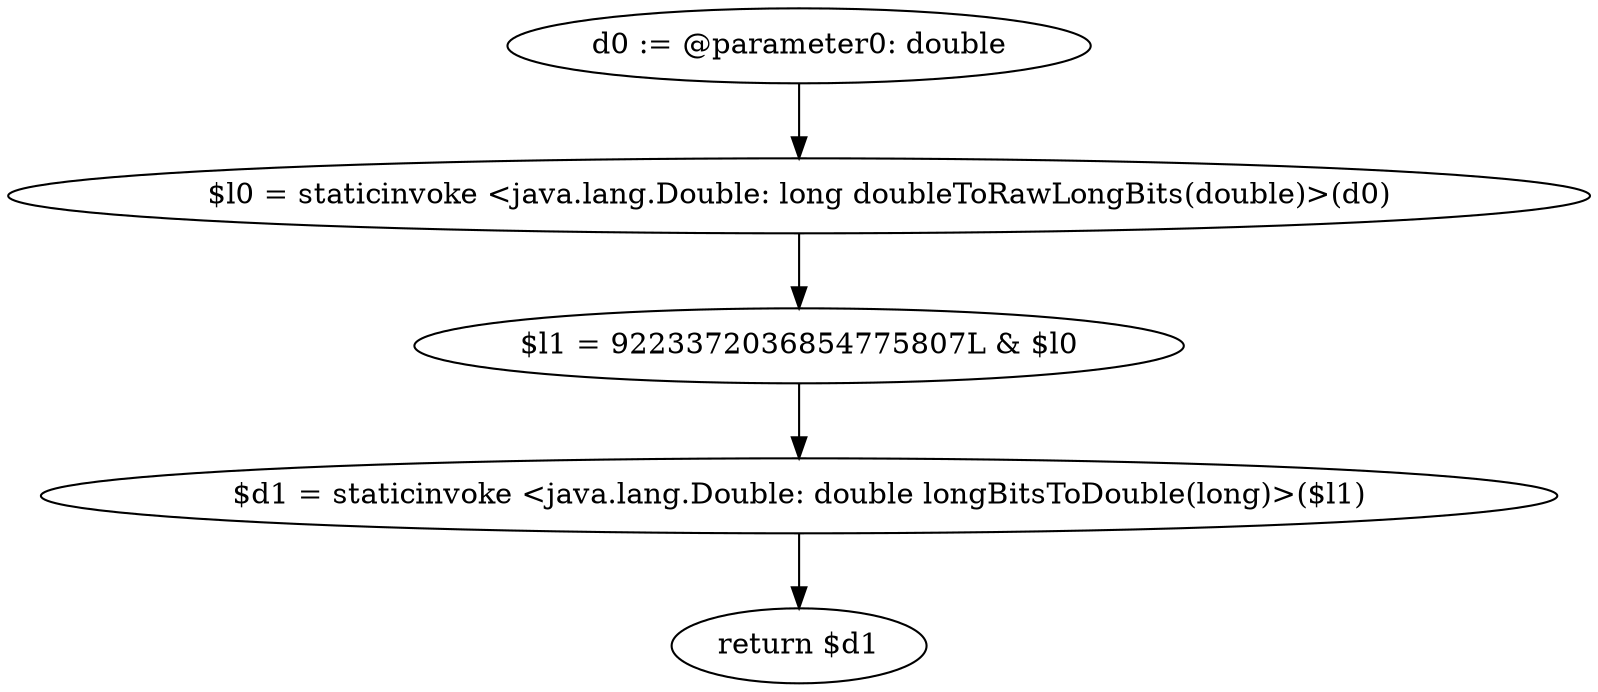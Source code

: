digraph "unitGraph" {
    "d0 := @parameter0: double"
    "$l0 = staticinvoke <java.lang.Double: long doubleToRawLongBits(double)>(d0)"
    "$l1 = 9223372036854775807L & $l0"
    "$d1 = staticinvoke <java.lang.Double: double longBitsToDouble(long)>($l1)"
    "return $d1"
    "d0 := @parameter0: double"->"$l0 = staticinvoke <java.lang.Double: long doubleToRawLongBits(double)>(d0)";
    "$l0 = staticinvoke <java.lang.Double: long doubleToRawLongBits(double)>(d0)"->"$l1 = 9223372036854775807L & $l0";
    "$l1 = 9223372036854775807L & $l0"->"$d1 = staticinvoke <java.lang.Double: double longBitsToDouble(long)>($l1)";
    "$d1 = staticinvoke <java.lang.Double: double longBitsToDouble(long)>($l1)"->"return $d1";
}
